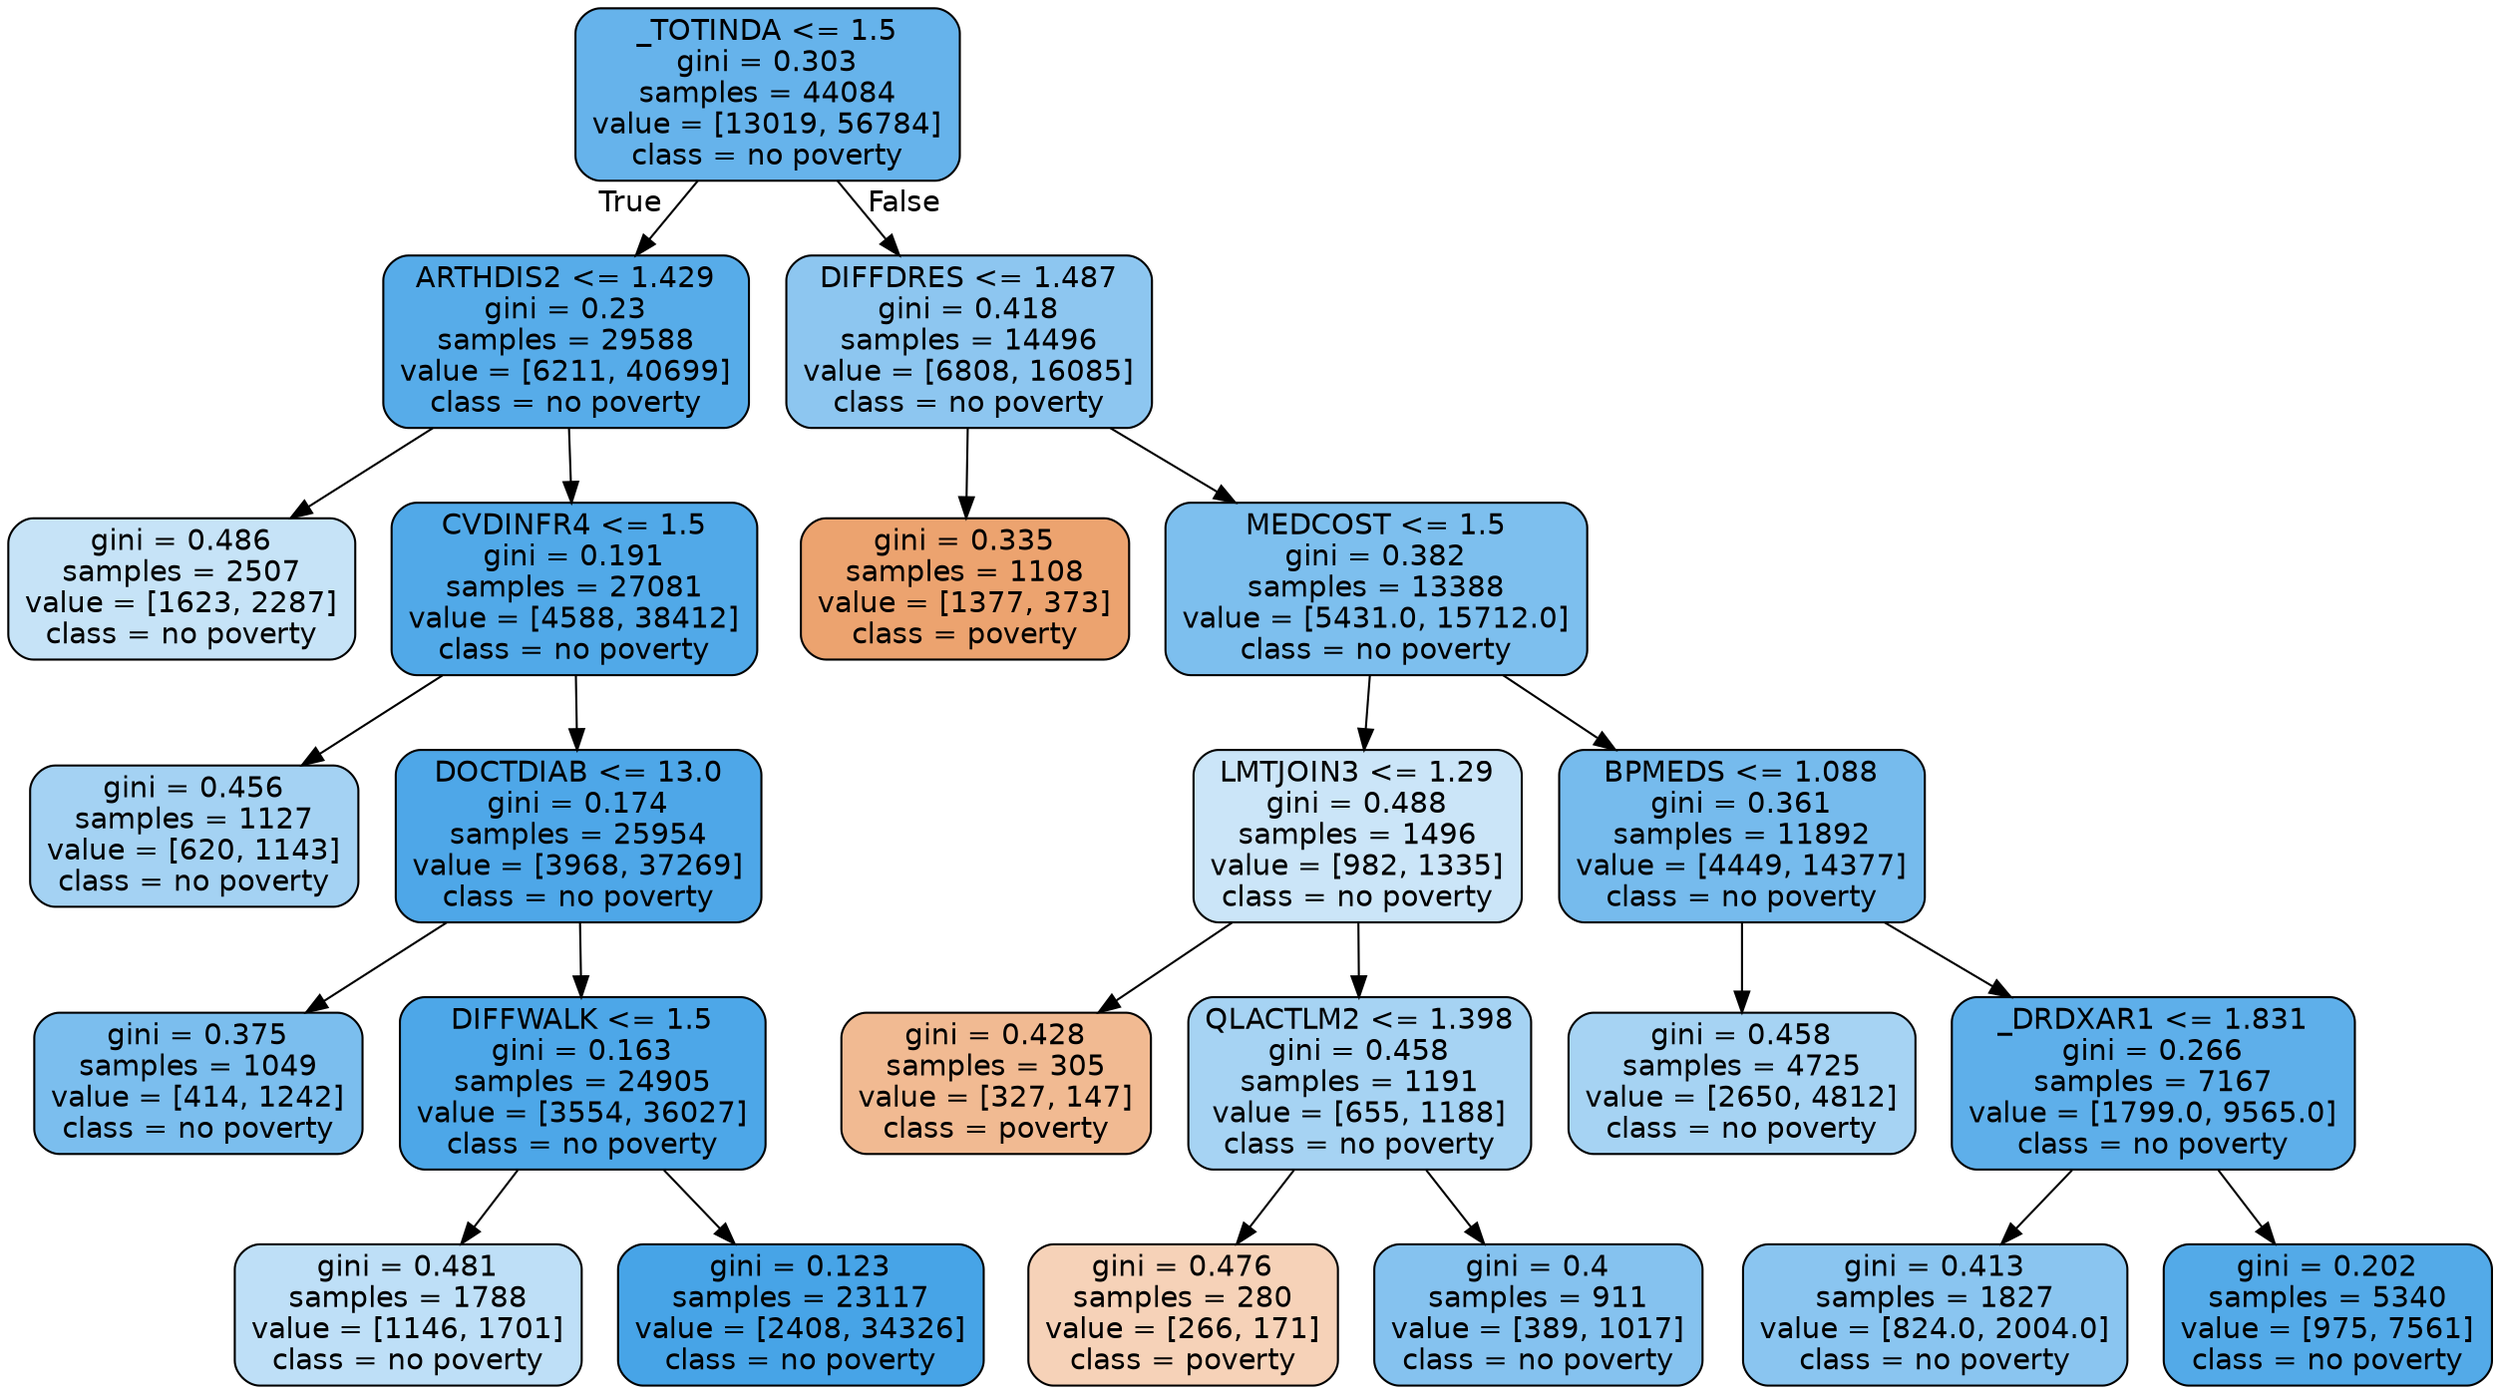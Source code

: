 digraph Tree {
node [shape=box, style="filled, rounded", color="black", fontname="helvetica"] ;
edge [fontname="helvetica"] ;
0 [label="_TOTINDA <= 1.5\ngini = 0.303\nsamples = 44084\nvalue = [13019, 56784]\nclass = no poverty", fillcolor="#66b3eb"] ;
1 [label="ARTHDIS2 <= 1.429\ngini = 0.23\nsamples = 29588\nvalue = [6211, 40699]\nclass = no poverty", fillcolor="#57ace9"] ;
0 -> 1 [labeldistance=2.5, labelangle=45, headlabel="True"] ;
5 [label="gini = 0.486\nsamples = 2507\nvalue = [1623, 2287]\nclass = no poverty", fillcolor="#c6e3f7"] ;
1 -> 5 ;
6 [label="CVDINFR4 <= 1.5\ngini = 0.191\nsamples = 27081\nvalue = [4588, 38412]\nclass = no poverty", fillcolor="#51a9e8"] ;
1 -> 6 ;
7 [label="gini = 0.456\nsamples = 1127\nvalue = [620, 1143]\nclass = no poverty", fillcolor="#a4d2f3"] ;
6 -> 7 ;
8 [label="DOCTDIAB <= 13.0\ngini = 0.174\nsamples = 25954\nvalue = [3968, 37269]\nclass = no poverty", fillcolor="#4ea7e8"] ;
6 -> 8 ;
17 [label="gini = 0.375\nsamples = 1049\nvalue = [414, 1242]\nclass = no poverty", fillcolor="#7bbeee"] ;
8 -> 17 ;
18 [label="DIFFWALK <= 1.5\ngini = 0.163\nsamples = 24905\nvalue = [3554, 36027]\nclass = no poverty", fillcolor="#4da7e8"] ;
8 -> 18 ;
19 [label="gini = 0.481\nsamples = 1788\nvalue = [1146, 1701]\nclass = no poverty", fillcolor="#bedff7"] ;
18 -> 19 ;
20 [label="gini = 0.123\nsamples = 23117\nvalue = [2408, 34326]\nclass = no poverty", fillcolor="#47a4e7"] ;
18 -> 20 ;
2 [label="DIFFDRES <= 1.487\ngini = 0.418\nsamples = 14496\nvalue = [6808, 16085]\nclass = no poverty", fillcolor="#8dc6f0"] ;
0 -> 2 [labeldistance=2.5, labelangle=-45, headlabel="False"] ;
3 [label="gini = 0.335\nsamples = 1108\nvalue = [1377, 373]\nclass = poverty", fillcolor="#eca36f"] ;
2 -> 3 ;
4 [label="MEDCOST <= 1.5\ngini = 0.382\nsamples = 13388\nvalue = [5431.0, 15712.0]\nclass = no poverty", fillcolor="#7dbfee"] ;
2 -> 4 ;
9 [label="LMTJOIN3 <= 1.29\ngini = 0.488\nsamples = 1496\nvalue = [982, 1335]\nclass = no poverty", fillcolor="#cbe5f8"] ;
4 -> 9 ;
15 [label="gini = 0.428\nsamples = 305\nvalue = [327, 147]\nclass = poverty", fillcolor="#f1ba92"] ;
9 -> 15 ;
16 [label="QLACTLM2 <= 1.398\ngini = 0.458\nsamples = 1191\nvalue = [655, 1188]\nclass = no poverty", fillcolor="#a6d3f3"] ;
9 -> 16 ;
21 [label="gini = 0.476\nsamples = 280\nvalue = [266, 171]\nclass = poverty", fillcolor="#f6d2b8"] ;
16 -> 21 ;
22 [label="gini = 0.4\nsamples = 911\nvalue = [389, 1017]\nclass = no poverty", fillcolor="#85c2ef"] ;
16 -> 22 ;
10 [label="BPMEDS <= 1.088\ngini = 0.361\nsamples = 11892\nvalue = [4449, 14377]\nclass = no poverty", fillcolor="#76bbed"] ;
4 -> 10 ;
11 [label="gini = 0.458\nsamples = 4725\nvalue = [2650, 4812]\nclass = no poverty", fillcolor="#a6d3f3"] ;
10 -> 11 ;
12 [label="_DRDXAR1 <= 1.831\ngini = 0.266\nsamples = 7167\nvalue = [1799.0, 9565.0]\nclass = no poverty", fillcolor="#5eafea"] ;
10 -> 12 ;
13 [label="gini = 0.413\nsamples = 1827\nvalue = [824.0, 2004.0]\nclass = no poverty", fillcolor="#8ac5f0"] ;
12 -> 13 ;
14 [label="gini = 0.202\nsamples = 5340\nvalue = [975, 7561]\nclass = no poverty", fillcolor="#53aae8"] ;
12 -> 14 ;
}